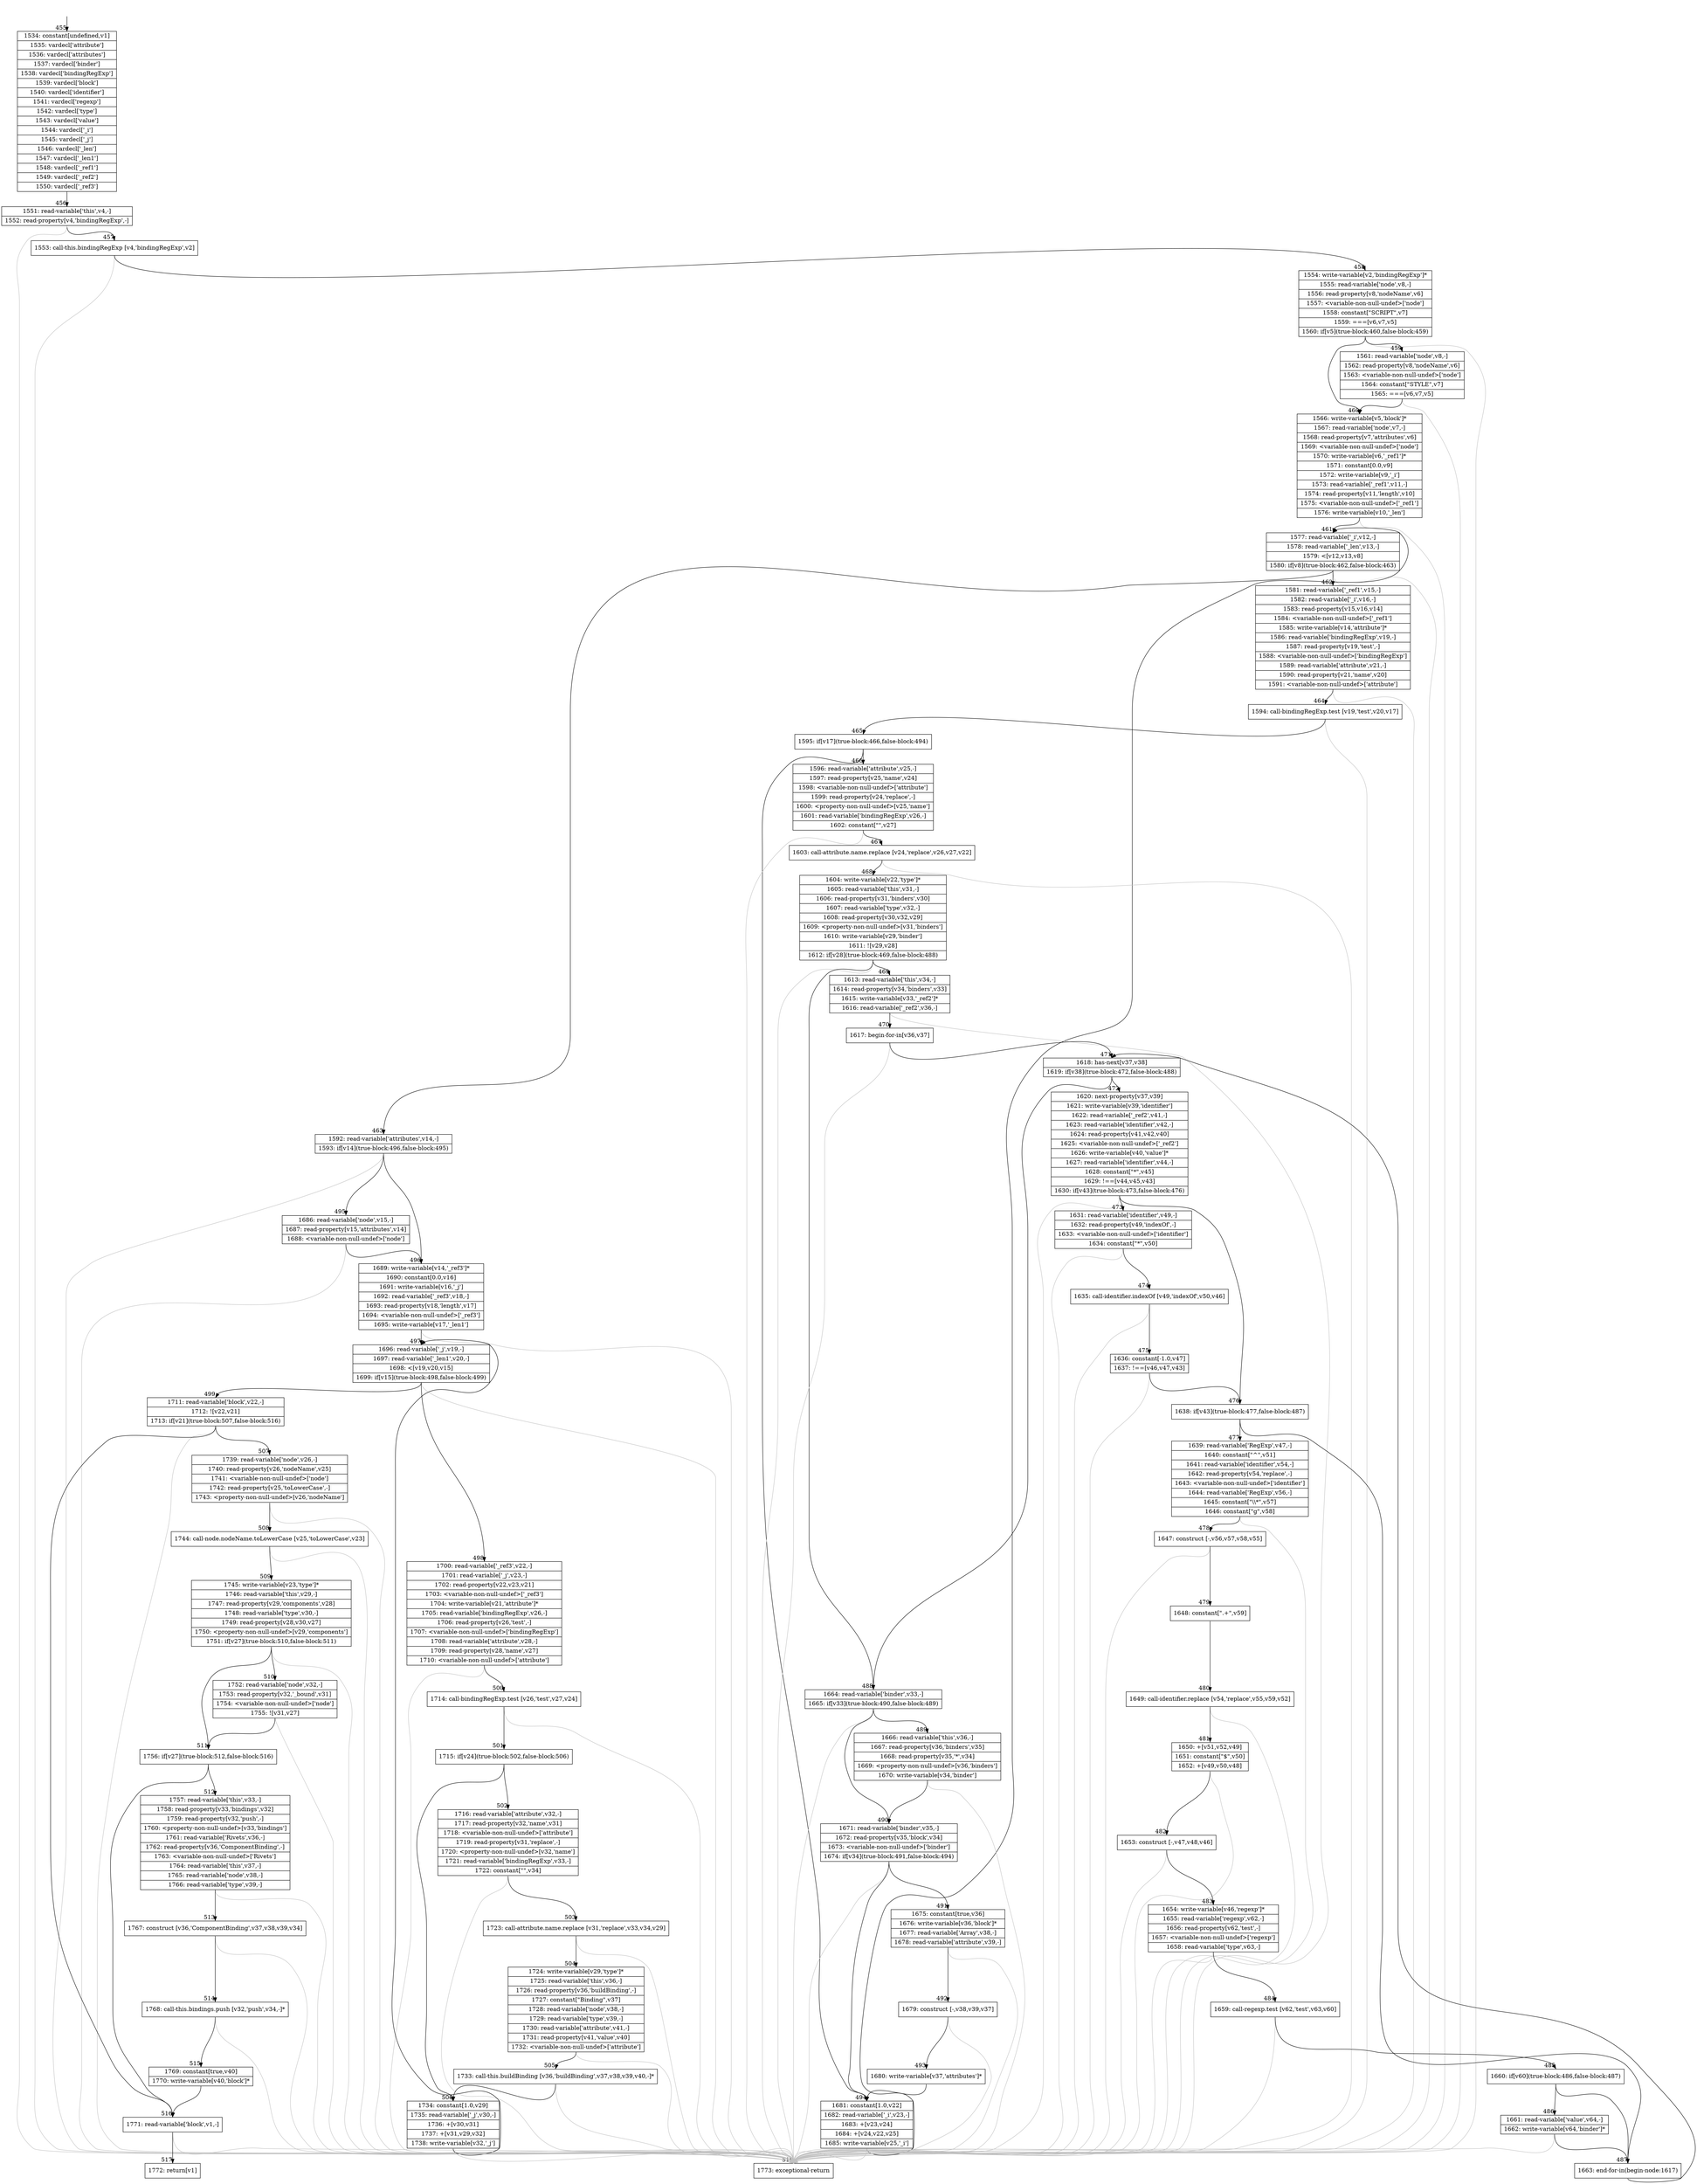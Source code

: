 digraph {
rankdir="TD"
BB_entry39[shape=none,label=""];
BB_entry39 -> BB455 [tailport=s, headport=n, headlabel="    455"]
BB455 [shape=record label="{1534: constant[undefined,v1]|1535: vardecl['attribute']|1536: vardecl['attributes']|1537: vardecl['binder']|1538: vardecl['bindingRegExp']|1539: vardecl['block']|1540: vardecl['identifier']|1541: vardecl['regexp']|1542: vardecl['type']|1543: vardecl['value']|1544: vardecl['_i']|1545: vardecl['_j']|1546: vardecl['_len']|1547: vardecl['_len1']|1548: vardecl['_ref1']|1549: vardecl['_ref2']|1550: vardecl['_ref3']}" ] 
BB455 -> BB456 [tailport=s, headport=n, headlabel="      456"]
BB456 [shape=record label="{1551: read-variable['this',v4,-]|1552: read-property[v4,'bindingRegExp',-]}" ] 
BB456 -> BB457 [tailport=s, headport=n, headlabel="      457"]
BB456 -> BB518 [tailport=s, headport=n, color=gray, headlabel="      518"]
BB457 [shape=record label="{1553: call-this.bindingRegExp [v4,'bindingRegExp',v2]}" ] 
BB457 -> BB458 [tailport=s, headport=n, headlabel="      458"]
BB457 -> BB518 [tailport=s, headport=n, color=gray]
BB458 [shape=record label="{1554: write-variable[v2,'bindingRegExp']*|1555: read-variable['node',v8,-]|1556: read-property[v8,'nodeName',v6]|1557: \<variable-non-null-undef\>['node']|1558: constant[\"SCRIPT\",v7]|1559: ===[v6,v7,v5]|1560: if[v5](true-block:460,false-block:459)}" ] 
BB458 -> BB460 [tailport=s, headport=n, headlabel="      460"]
BB458 -> BB459 [tailport=s, headport=n, headlabel="      459"]
BB458 -> BB518 [tailport=s, headport=n, color=gray]
BB459 [shape=record label="{1561: read-variable['node',v8,-]|1562: read-property[v8,'nodeName',v6]|1563: \<variable-non-null-undef\>['node']|1564: constant[\"STYLE\",v7]|1565: ===[v6,v7,v5]}" ] 
BB459 -> BB460 [tailport=s, headport=n]
BB459 -> BB518 [tailport=s, headport=n, color=gray]
BB460 [shape=record label="{1566: write-variable[v5,'block']*|1567: read-variable['node',v7,-]|1568: read-property[v7,'attributes',v6]|1569: \<variable-non-null-undef\>['node']|1570: write-variable[v6,'_ref1']*|1571: constant[0.0,v9]|1572: write-variable[v9,'_i']|1573: read-variable['_ref1',v11,-]|1574: read-property[v11,'length',v10]|1575: \<variable-non-null-undef\>['_ref1']|1576: write-variable[v10,'_len']}" ] 
BB460 -> BB461 [tailport=s, headport=n, headlabel="      461"]
BB460 -> BB518 [tailport=s, headport=n, color=gray]
BB461 [shape=record label="{1577: read-variable['_i',v12,-]|1578: read-variable['_len',v13,-]|1579: \<[v12,v13,v8]|1580: if[v8](true-block:462,false-block:463)}" ] 
BB461 -> BB462 [tailport=s, headport=n, headlabel="      462"]
BB461 -> BB463 [tailport=s, headport=n, headlabel="      463"]
BB461 -> BB518 [tailport=s, headport=n, color=gray]
BB462 [shape=record label="{1581: read-variable['_ref1',v15,-]|1582: read-variable['_i',v16,-]|1583: read-property[v15,v16,v14]|1584: \<variable-non-null-undef\>['_ref1']|1585: write-variable[v14,'attribute']*|1586: read-variable['bindingRegExp',v19,-]|1587: read-property[v19,'test',-]|1588: \<variable-non-null-undef\>['bindingRegExp']|1589: read-variable['attribute',v21,-]|1590: read-property[v21,'name',v20]|1591: \<variable-non-null-undef\>['attribute']}" ] 
BB462 -> BB464 [tailport=s, headport=n, headlabel="      464"]
BB462 -> BB518 [tailport=s, headport=n, color=gray]
BB463 [shape=record label="{1592: read-variable['attributes',v14,-]|1593: if[v14](true-block:496,false-block:495)}" ] 
BB463 -> BB496 [tailport=s, headport=n, headlabel="      496"]
BB463 -> BB495 [tailport=s, headport=n, headlabel="      495"]
BB463 -> BB518 [tailport=s, headport=n, color=gray]
BB464 [shape=record label="{1594: call-bindingRegExp.test [v19,'test',v20,v17]}" ] 
BB464 -> BB465 [tailport=s, headport=n, headlabel="      465"]
BB464 -> BB518 [tailport=s, headport=n, color=gray]
BB465 [shape=record label="{1595: if[v17](true-block:466,false-block:494)}" ] 
BB465 -> BB466 [tailport=s, headport=n, headlabel="      466"]
BB465 -> BB494 [tailport=s, headport=n, headlabel="      494"]
BB466 [shape=record label="{1596: read-variable['attribute',v25,-]|1597: read-property[v25,'name',v24]|1598: \<variable-non-null-undef\>['attribute']|1599: read-property[v24,'replace',-]|1600: \<property-non-null-undef\>[v25,'name']|1601: read-variable['bindingRegExp',v26,-]|1602: constant[\"\",v27]}" ] 
BB466 -> BB467 [tailport=s, headport=n, headlabel="      467"]
BB466 -> BB518 [tailport=s, headport=n, color=gray]
BB467 [shape=record label="{1603: call-attribute.name.replace [v24,'replace',v26,v27,v22]}" ] 
BB467 -> BB468 [tailport=s, headport=n, headlabel="      468"]
BB467 -> BB518 [tailport=s, headport=n, color=gray]
BB468 [shape=record label="{1604: write-variable[v22,'type']*|1605: read-variable['this',v31,-]|1606: read-property[v31,'binders',v30]|1607: read-variable['type',v32,-]|1608: read-property[v30,v32,v29]|1609: \<property-non-null-undef\>[v31,'binders']|1610: write-variable[v29,'binder']|1611: ![v29,v28]|1612: if[v28](true-block:469,false-block:488)}" ] 
BB468 -> BB469 [tailport=s, headport=n, headlabel="      469"]
BB468 -> BB488 [tailport=s, headport=n, headlabel="      488"]
BB468 -> BB518 [tailport=s, headport=n, color=gray]
BB469 [shape=record label="{1613: read-variable['this',v34,-]|1614: read-property[v34,'binders',v33]|1615: write-variable[v33,'_ref2']*|1616: read-variable['_ref2',v36,-]}" ] 
BB469 -> BB470 [tailport=s, headport=n, headlabel="      470"]
BB469 -> BB518 [tailport=s, headport=n, color=gray]
BB470 [shape=record label="{1617: begin-for-in[v36,v37]}" ] 
BB470 -> BB471 [tailport=s, headport=n, headlabel="      471"]
BB470 -> BB518 [tailport=s, headport=n, color=gray]
BB471 [shape=record label="{1618: has-next[v37,v38]|1619: if[v38](true-block:472,false-block:488)}" ] 
BB471 -> BB472 [tailport=s, headport=n, headlabel="      472"]
BB471 -> BB488 [tailport=s, headport=n]
BB472 [shape=record label="{1620: next-property[v37,v39]|1621: write-variable[v39,'identifier']|1622: read-variable['_ref2',v41,-]|1623: read-variable['identifier',v42,-]|1624: read-property[v41,v42,v40]|1625: \<variable-non-null-undef\>['_ref2']|1626: write-variable[v40,'value']*|1627: read-variable['identifier',v44,-]|1628: constant[\"*\",v45]|1629: !==[v44,v45,v43]|1630: if[v43](true-block:473,false-block:476)}" ] 
BB472 -> BB476 [tailport=s, headport=n, headlabel="      476"]
BB472 -> BB473 [tailport=s, headport=n, headlabel="      473"]
BB472 -> BB518 [tailport=s, headport=n, color=gray]
BB473 [shape=record label="{1631: read-variable['identifier',v49,-]|1632: read-property[v49,'indexOf',-]|1633: \<variable-non-null-undef\>['identifier']|1634: constant[\"*\",v50]}" ] 
BB473 -> BB474 [tailport=s, headport=n, headlabel="      474"]
BB473 -> BB518 [tailport=s, headport=n, color=gray]
BB474 [shape=record label="{1635: call-identifier.indexOf [v49,'indexOf',v50,v46]}" ] 
BB474 -> BB475 [tailport=s, headport=n, headlabel="      475"]
BB474 -> BB518 [tailport=s, headport=n, color=gray]
BB475 [shape=record label="{1636: constant[-1.0,v47]|1637: !==[v46,v47,v43]}" ] 
BB475 -> BB476 [tailport=s, headport=n]
BB475 -> BB518 [tailport=s, headport=n, color=gray]
BB476 [shape=record label="{1638: if[v43](true-block:477,false-block:487)}" ] 
BB476 -> BB477 [tailport=s, headport=n, headlabel="      477"]
BB476 -> BB487 [tailport=s, headport=n, headlabel="      487"]
BB477 [shape=record label="{1639: read-variable['RegExp',v47,-]|1640: constant[\"^\",v51]|1641: read-variable['identifier',v54,-]|1642: read-property[v54,'replace',-]|1643: \<variable-non-null-undef\>['identifier']|1644: read-variable['RegExp',v56,-]|1645: constant[\"\\\\*\",v57]|1646: constant[\"g\",v58]}" ] 
BB477 -> BB478 [tailport=s, headport=n, headlabel="      478"]
BB477 -> BB518 [tailport=s, headport=n, color=gray]
BB478 [shape=record label="{1647: construct [-,v56,v57,v58,v55]}" ] 
BB478 -> BB479 [tailport=s, headport=n, headlabel="      479"]
BB478 -> BB518 [tailport=s, headport=n, color=gray]
BB479 [shape=record label="{1648: constant[\".+\",v59]}" ] 
BB479 -> BB480 [tailport=s, headport=n, headlabel="      480"]
BB480 [shape=record label="{1649: call-identifier.replace [v54,'replace',v55,v59,v52]}" ] 
BB480 -> BB481 [tailport=s, headport=n, headlabel="      481"]
BB480 -> BB518 [tailport=s, headport=n, color=gray]
BB481 [shape=record label="{1650: +[v51,v52,v49]|1651: constant[\"$\",v50]|1652: +[v49,v50,v48]}" ] 
BB481 -> BB482 [tailport=s, headport=n, headlabel="      482"]
BB481 -> BB518 [tailport=s, headport=n, color=gray]
BB482 [shape=record label="{1653: construct [-,v47,v48,v46]}" ] 
BB482 -> BB483 [tailport=s, headport=n, headlabel="      483"]
BB482 -> BB518 [tailport=s, headport=n, color=gray]
BB483 [shape=record label="{1654: write-variable[v46,'regexp']*|1655: read-variable['regexp',v62,-]|1656: read-property[v62,'test',-]|1657: \<variable-non-null-undef\>['regexp']|1658: read-variable['type',v63,-]}" ] 
BB483 -> BB484 [tailport=s, headport=n, headlabel="      484"]
BB483 -> BB518 [tailport=s, headport=n, color=gray]
BB484 [shape=record label="{1659: call-regexp.test [v62,'test',v63,v60]}" ] 
BB484 -> BB485 [tailport=s, headport=n, headlabel="      485"]
BB484 -> BB518 [tailport=s, headport=n, color=gray]
BB485 [shape=record label="{1660: if[v60](true-block:486,false-block:487)}" ] 
BB485 -> BB486 [tailport=s, headport=n, headlabel="      486"]
BB485 -> BB487 [tailport=s, headport=n]
BB486 [shape=record label="{1661: read-variable['value',v64,-]|1662: write-variable[v64,'binder']*}" ] 
BB486 -> BB487 [tailport=s, headport=n]
BB486 -> BB518 [tailport=s, headport=n, color=gray]
BB487 [shape=record label="{1663: end-for-in(begin-node:1617)}" ] 
BB487 -> BB471 [tailport=s, headport=n]
BB488 [shape=record label="{1664: read-variable['binder',v33,-]|1665: if[v33](true-block:490,false-block:489)}" ] 
BB488 -> BB490 [tailport=s, headport=n, headlabel="      490"]
BB488 -> BB489 [tailport=s, headport=n, headlabel="      489"]
BB488 -> BB518 [tailport=s, headport=n, color=gray]
BB489 [shape=record label="{1666: read-variable['this',v36,-]|1667: read-property[v36,'binders',v35]|1668: read-property[v35,'*',v34]|1669: \<property-non-null-undef\>[v36,'binders']|1670: write-variable[v34,'binder']}" ] 
BB489 -> BB490 [tailport=s, headport=n]
BB489 -> BB518 [tailport=s, headport=n, color=gray]
BB490 [shape=record label="{1671: read-variable['binder',v35,-]|1672: read-property[v35,'block',v34]|1673: \<variable-non-null-undef\>['binder']|1674: if[v34](true-block:491,false-block:494)}" ] 
BB490 -> BB491 [tailport=s, headport=n, headlabel="      491"]
BB490 -> BB494 [tailport=s, headport=n]
BB490 -> BB518 [tailport=s, headport=n, color=gray]
BB491 [shape=record label="{1675: constant[true,v36]|1676: write-variable[v36,'block']*|1677: read-variable['Array',v38,-]|1678: read-variable['attribute',v39,-]}" ] 
BB491 -> BB492 [tailport=s, headport=n, headlabel="      492"]
BB491 -> BB518 [tailport=s, headport=n, color=gray]
BB492 [shape=record label="{1679: construct [-,v38,v39,v37]}" ] 
BB492 -> BB493 [tailport=s, headport=n, headlabel="      493"]
BB492 -> BB518 [tailport=s, headport=n, color=gray]
BB493 [shape=record label="{1680: write-variable[v37,'attributes']*}" ] 
BB493 -> BB494 [tailport=s, headport=n]
BB494 [shape=record label="{1681: constant[1.0,v22]|1682: read-variable['_i',v23,-]|1683: +[v23,v24]|1684: +[v24,v22,v25]|1685: write-variable[v25,'_i']}" ] 
BB494 -> BB461 [tailport=s, headport=n]
BB494 -> BB518 [tailport=s, headport=n, color=gray]
BB495 [shape=record label="{1686: read-variable['node',v15,-]|1687: read-property[v15,'attributes',v14]|1688: \<variable-non-null-undef\>['node']}" ] 
BB495 -> BB496 [tailport=s, headport=n]
BB495 -> BB518 [tailport=s, headport=n, color=gray]
BB496 [shape=record label="{1689: write-variable[v14,'_ref3']*|1690: constant[0.0,v16]|1691: write-variable[v16,'_j']|1692: read-variable['_ref3',v18,-]|1693: read-property[v18,'length',v17]|1694: \<variable-non-null-undef\>['_ref3']|1695: write-variable[v17,'_len1']}" ] 
BB496 -> BB497 [tailport=s, headport=n, headlabel="      497"]
BB496 -> BB518 [tailport=s, headport=n, color=gray]
BB497 [shape=record label="{1696: read-variable['_j',v19,-]|1697: read-variable['_len1',v20,-]|1698: \<[v19,v20,v15]|1699: if[v15](true-block:498,false-block:499)}" ] 
BB497 -> BB498 [tailport=s, headport=n, headlabel="      498"]
BB497 -> BB499 [tailport=s, headport=n, headlabel="      499"]
BB497 -> BB518 [tailport=s, headport=n, color=gray]
BB498 [shape=record label="{1700: read-variable['_ref3',v22,-]|1701: read-variable['_j',v23,-]|1702: read-property[v22,v23,v21]|1703: \<variable-non-null-undef\>['_ref3']|1704: write-variable[v21,'attribute']*|1705: read-variable['bindingRegExp',v26,-]|1706: read-property[v26,'test',-]|1707: \<variable-non-null-undef\>['bindingRegExp']|1708: read-variable['attribute',v28,-]|1709: read-property[v28,'name',v27]|1710: \<variable-non-null-undef\>['attribute']}" ] 
BB498 -> BB500 [tailport=s, headport=n, headlabel="      500"]
BB498 -> BB518 [tailport=s, headport=n, color=gray]
BB499 [shape=record label="{1711: read-variable['block',v22,-]|1712: ![v22,v21]|1713: if[v21](true-block:507,false-block:516)}" ] 
BB499 -> BB507 [tailport=s, headport=n, headlabel="      507"]
BB499 -> BB516 [tailport=s, headport=n, headlabel="      516"]
BB499 -> BB518 [tailport=s, headport=n, color=gray]
BB500 [shape=record label="{1714: call-bindingRegExp.test [v26,'test',v27,v24]}" ] 
BB500 -> BB501 [tailport=s, headport=n, headlabel="      501"]
BB500 -> BB518 [tailport=s, headport=n, color=gray]
BB501 [shape=record label="{1715: if[v24](true-block:502,false-block:506)}" ] 
BB501 -> BB502 [tailport=s, headport=n, headlabel="      502"]
BB501 -> BB506 [tailport=s, headport=n, headlabel="      506"]
BB502 [shape=record label="{1716: read-variable['attribute',v32,-]|1717: read-property[v32,'name',v31]|1718: \<variable-non-null-undef\>['attribute']|1719: read-property[v31,'replace',-]|1720: \<property-non-null-undef\>[v32,'name']|1721: read-variable['bindingRegExp',v33,-]|1722: constant[\"\",v34]}" ] 
BB502 -> BB503 [tailport=s, headport=n, headlabel="      503"]
BB502 -> BB518 [tailport=s, headport=n, color=gray]
BB503 [shape=record label="{1723: call-attribute.name.replace [v31,'replace',v33,v34,v29]}" ] 
BB503 -> BB504 [tailport=s, headport=n, headlabel="      504"]
BB503 -> BB518 [tailport=s, headport=n, color=gray]
BB504 [shape=record label="{1724: write-variable[v29,'type']*|1725: read-variable['this',v36,-]|1726: read-property[v36,'buildBinding',-]|1727: constant[\"Binding\",v37]|1728: read-variable['node',v38,-]|1729: read-variable['type',v39,-]|1730: read-variable['attribute',v41,-]|1731: read-property[v41,'value',v40]|1732: \<variable-non-null-undef\>['attribute']}" ] 
BB504 -> BB505 [tailport=s, headport=n, headlabel="      505"]
BB504 -> BB518 [tailport=s, headport=n, color=gray]
BB505 [shape=record label="{1733: call-this.buildBinding [v36,'buildBinding',v37,v38,v39,v40,-]*}" ] 
BB505 -> BB506 [tailport=s, headport=n]
BB505 -> BB518 [tailport=s, headport=n, color=gray]
BB506 [shape=record label="{1734: constant[1.0,v29]|1735: read-variable['_j',v30,-]|1736: +[v30,v31]|1737: +[v31,v29,v32]|1738: write-variable[v32,'_j']}" ] 
BB506 -> BB497 [tailport=s, headport=n]
BB506 -> BB518 [tailport=s, headport=n, color=gray]
BB507 [shape=record label="{1739: read-variable['node',v26,-]|1740: read-property[v26,'nodeName',v25]|1741: \<variable-non-null-undef\>['node']|1742: read-property[v25,'toLowerCase',-]|1743: \<property-non-null-undef\>[v26,'nodeName']}" ] 
BB507 -> BB508 [tailport=s, headport=n, headlabel="      508"]
BB507 -> BB518 [tailport=s, headport=n, color=gray]
BB508 [shape=record label="{1744: call-node.nodeName.toLowerCase [v25,'toLowerCase',v23]}" ] 
BB508 -> BB509 [tailport=s, headport=n, headlabel="      509"]
BB508 -> BB518 [tailport=s, headport=n, color=gray]
BB509 [shape=record label="{1745: write-variable[v23,'type']*|1746: read-variable['this',v29,-]|1747: read-property[v29,'components',v28]|1748: read-variable['type',v30,-]|1749: read-property[v28,v30,v27]|1750: \<property-non-null-undef\>[v29,'components']|1751: if[v27](true-block:510,false-block:511)}" ] 
BB509 -> BB511 [tailport=s, headport=n, headlabel="      511"]
BB509 -> BB510 [tailport=s, headport=n, headlabel="      510"]
BB509 -> BB518 [tailport=s, headport=n, color=gray]
BB510 [shape=record label="{1752: read-variable['node',v32,-]|1753: read-property[v32,'_bound',v31]|1754: \<variable-non-null-undef\>['node']|1755: ![v31,v27]}" ] 
BB510 -> BB511 [tailport=s, headport=n]
BB510 -> BB518 [tailport=s, headport=n, color=gray]
BB511 [shape=record label="{1756: if[v27](true-block:512,false-block:516)}" ] 
BB511 -> BB512 [tailport=s, headport=n, headlabel="      512"]
BB511 -> BB516 [tailport=s, headport=n]
BB512 [shape=record label="{1757: read-variable['this',v33,-]|1758: read-property[v33,'bindings',v32]|1759: read-property[v32,'push',-]|1760: \<property-non-null-undef\>[v33,'bindings']|1761: read-variable['Rivets',v36,-]|1762: read-property[v36,'ComponentBinding',-]|1763: \<variable-non-null-undef\>['Rivets']|1764: read-variable['this',v37,-]|1765: read-variable['node',v38,-]|1766: read-variable['type',v39,-]}" ] 
BB512 -> BB513 [tailport=s, headport=n, headlabel="      513"]
BB512 -> BB518 [tailport=s, headport=n, color=gray]
BB513 [shape=record label="{1767: construct [v36,'ComponentBinding',v37,v38,v39,v34]}" ] 
BB513 -> BB514 [tailport=s, headport=n, headlabel="      514"]
BB513 -> BB518 [tailport=s, headport=n, color=gray]
BB514 [shape=record label="{1768: call-this.bindings.push [v32,'push',v34,-]*}" ] 
BB514 -> BB515 [tailport=s, headport=n, headlabel="      515"]
BB514 -> BB518 [tailport=s, headport=n, color=gray]
BB515 [shape=record label="{1769: constant[true,v40]|1770: write-variable[v40,'block']*}" ] 
BB515 -> BB516 [tailport=s, headport=n]
BB516 [shape=record label="{1771: read-variable['block',v1,-]}" ] 
BB516 -> BB517 [tailport=s, headport=n, headlabel="      517"]
BB516 -> BB518 [tailport=s, headport=n, color=gray]
BB517 [shape=record label="{1772: return[v1]}" ] 
BB518 [shape=record label="{1773: exceptional-return}" ] 
//#$~ 441
}
